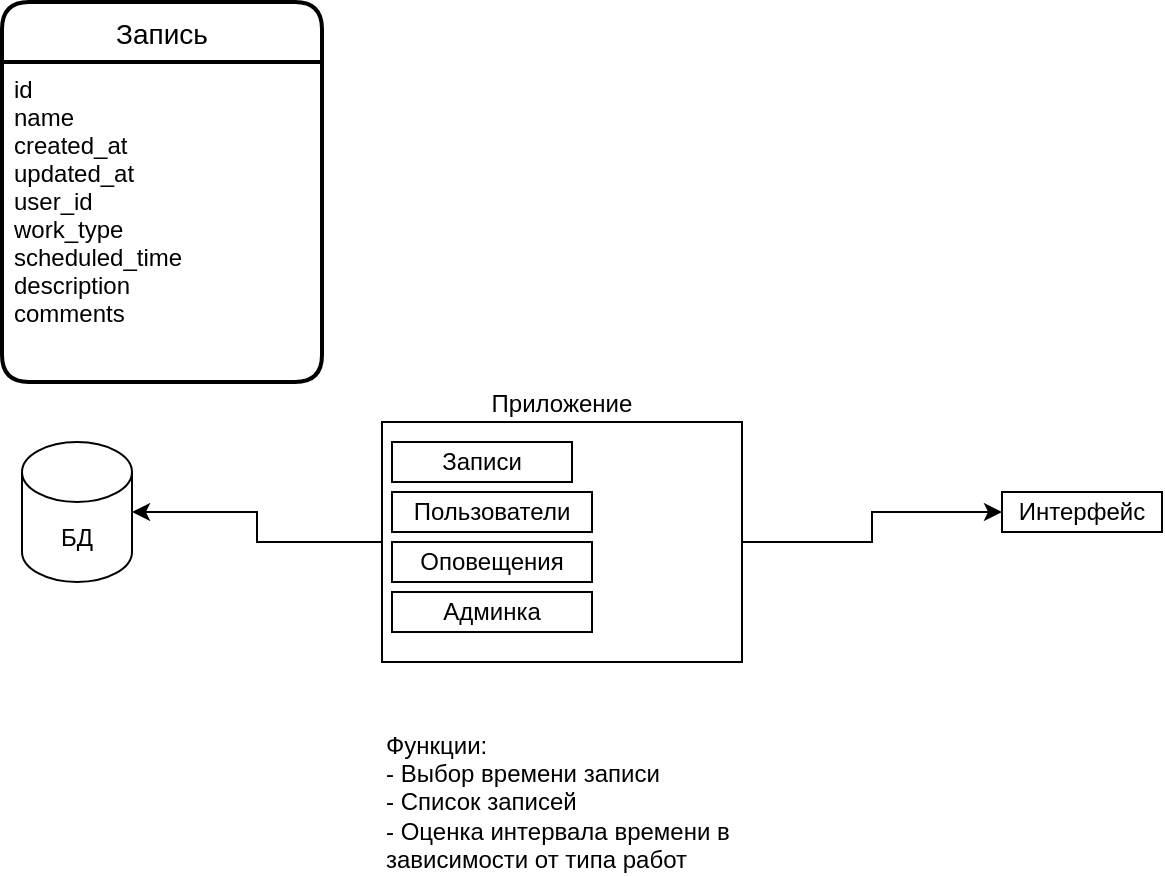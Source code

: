 <mxfile version="16.5.1" type="device"><diagram id="5Z5c9t327WSQs91rZRXx" name="Страница 1"><mxGraphModel dx="860" dy="661" grid="1" gridSize="10" guides="1" tooltips="1" connect="1" arrows="1" fold="1" page="1" pageScale="1" pageWidth="827" pageHeight="1169" math="0" shadow="0"><root><mxCell id="0"/><mxCell id="1" parent="0"/><mxCell id="u_NIOhx-rQ1nON7SpUOP-11" value="Приложение" style="rounded=0;whiteSpace=wrap;html=1;labelPosition=center;verticalLabelPosition=top;align=center;verticalAlign=bottom;" vertex="1" parent="1"><mxGeometry x="270" y="230" width="180" height="120" as="geometry"/></mxCell><mxCell id="u_NIOhx-rQ1nON7SpUOP-1" value="БД" style="shape=cylinder3;whiteSpace=wrap;html=1;boundedLbl=1;backgroundOutline=1;size=15;" vertex="1" parent="1"><mxGeometry x="90" y="240" width="55" height="70" as="geometry"/></mxCell><mxCell id="u_NIOhx-rQ1nON7SpUOP-7" style="edgeStyle=orthogonalEdgeStyle;rounded=0;orthogonalLoop=1;jettySize=auto;html=1;entryX=1;entryY=0.5;entryDx=0;entryDy=0;entryPerimeter=0;exitX=0;exitY=0.5;exitDx=0;exitDy=0;" edge="1" parent="1" source="u_NIOhx-rQ1nON7SpUOP-11" target="u_NIOhx-rQ1nON7SpUOP-1"><mxGeometry relative="1" as="geometry"><mxPoint x="270" y="230" as="sourcePoint"/></mxGeometry></mxCell><mxCell id="u_NIOhx-rQ1nON7SpUOP-8" style="edgeStyle=orthogonalEdgeStyle;rounded=0;orthogonalLoop=1;jettySize=auto;html=1;entryX=0;entryY=0.5;entryDx=0;entryDy=0;exitX=1;exitY=0.5;exitDx=0;exitDy=0;" edge="1" parent="1" source="u_NIOhx-rQ1nON7SpUOP-11" target="u_NIOhx-rQ1nON7SpUOP-10"><mxGeometry relative="1" as="geometry"><mxPoint x="350" y="230" as="sourcePoint"/><mxPoint x="445" y="230" as="targetPoint"/></mxGeometry></mxCell><mxCell id="u_NIOhx-rQ1nON7SpUOP-4" value="Функции:&lt;br&gt;- Выбор времени записи&lt;br&gt;- Список записей&lt;br&gt;- Оценка интервала времени в зависимости от типа работ&lt;br&gt;" style="text;html=1;strokeColor=none;fillColor=none;align=left;verticalAlign=middle;whiteSpace=wrap;rounded=0;" vertex="1" parent="1"><mxGeometry x="270" y="400" width="220" height="40" as="geometry"/></mxCell><mxCell id="u_NIOhx-rQ1nON7SpUOP-5" value="Пользователи" style="rounded=0;whiteSpace=wrap;html=1;" vertex="1" parent="1"><mxGeometry x="275" y="265" width="100" height="20" as="geometry"/></mxCell><mxCell id="u_NIOhx-rQ1nON7SpUOP-10" value="Интерфейс" style="rounded=0;whiteSpace=wrap;html=1;" vertex="1" parent="1"><mxGeometry x="580" y="265" width="80" height="20" as="geometry"/></mxCell><mxCell id="u_NIOhx-rQ1nON7SpUOP-12" value="Записи" style="rounded=0;whiteSpace=wrap;html=1;" vertex="1" parent="1"><mxGeometry x="275" y="240" width="90" height="20" as="geometry"/></mxCell><mxCell id="u_NIOhx-rQ1nON7SpUOP-13" value="Оповещения" style="rounded=0;whiteSpace=wrap;html=1;" vertex="1" parent="1"><mxGeometry x="275" y="290" width="100" height="20" as="geometry"/></mxCell><mxCell id="u_NIOhx-rQ1nON7SpUOP-19" value="Запись" style="swimlane;childLayout=stackLayout;horizontal=1;startSize=30;horizontalStack=0;rounded=1;fontSize=14;fontStyle=0;strokeWidth=2;resizeParent=0;resizeLast=1;shadow=0;dashed=0;align=center;" vertex="1" parent="1"><mxGeometry x="80" y="20" width="160" height="190" as="geometry"/></mxCell><mxCell id="u_NIOhx-rQ1nON7SpUOP-20" value="id&#10;name&#10;created_at&#10;updated_at&#10;user_id&#10;work_type&#10;scheduled_time&#10;description&#10;comments&#10;" style="align=left;strokeColor=none;fillColor=none;spacingLeft=4;fontSize=12;verticalAlign=top;resizable=0;rotatable=0;part=1;" vertex="1" parent="u_NIOhx-rQ1nON7SpUOP-19"><mxGeometry y="30" width="160" height="160" as="geometry"/></mxCell><mxCell id="u_NIOhx-rQ1nON7SpUOP-48" value="Админка" style="rounded=0;whiteSpace=wrap;html=1;" vertex="1" parent="1"><mxGeometry x="275" y="315" width="100" height="20" as="geometry"/></mxCell></root></mxGraphModel></diagram></mxfile>